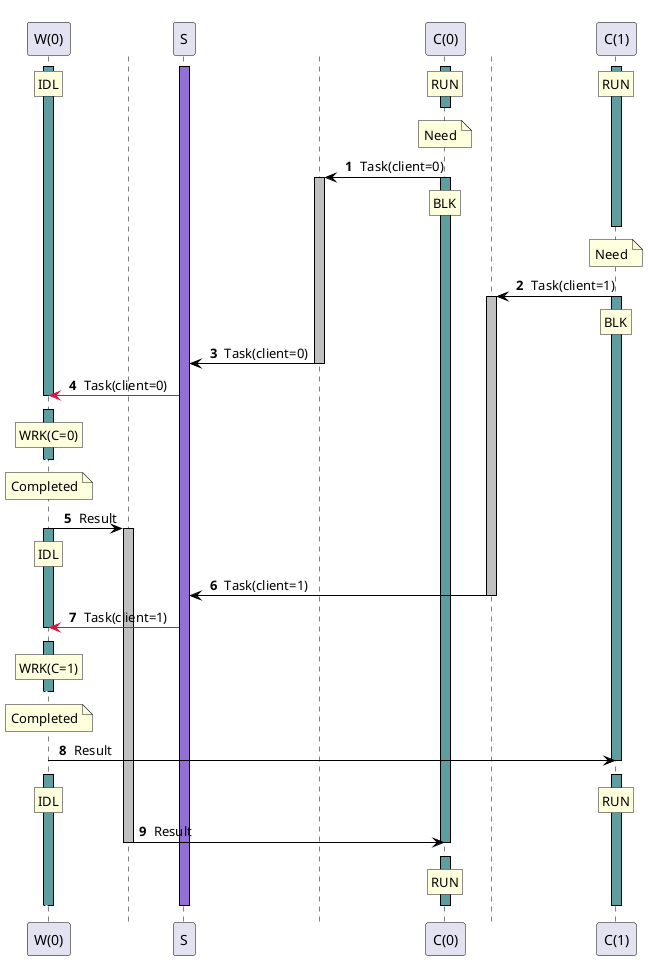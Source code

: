 @startuml
autonumber " <b>#</b> "
skinparam shadowing false
skinparam sequence {
ArrowColor Black
ActorBorderColor Black
LifeLineBorderColor Black
LifeLineBackgroundColor Black
ParticipantBorderColor Black
}
skinparam ControlBorderColor White
skinparam ControlBackgroundColor White
participant "W(0)" as A0 order 10100
activate A0 #CadetBlue
participant "S" as A1 order 110200
activate A1 #MediumPurple
participant "C(0)" as A2 order 210300
activate A2 #CadetBlue
participant "C(1)" as A3 order 220400
activate A3 #CadetBlue
rnote over A0 : IDL
/ rnote over A2 : RUN
/ rnote over A3 : RUN
autonumber stop
[<[#White]-- A0
autonumber resume
deactivate A2
note over A2 : Need
control " " as T0 order 210299
A2 -> T0 : Task(client=0)
activate T0 #Silver
activate A2 #CadetBlue
rnote over A2 : BLK
autonumber stop
[<[#White]-- A0
autonumber resume
deactivate A3
note over A3 : Need
control " " as T1 order 220399
A3 -> T1 : Task(client=1)
activate T1 #Silver
activate A3 #CadetBlue
rnote over A3 : BLK
T0 -> A1 : Task(client=0)
deactivate T0
A1 -[#Crimson]> A0 : Task(client=0)
deactivate A0
autonumber stop
[<[#White]-- A0
autonumber resume
activate A0 #CadetBlue
rnote over A0 : WRK(C=0)
autonumber stop
[<[#White]-- A0
autonumber resume
deactivate A0
note over A0 : Completed
control " " as T2 order 10101
A0 -> T2 : Result
activate T2 #Silver
activate A0 #CadetBlue
rnote over A0 : IDL
T1 -> A1 : Task(client=1)
deactivate T1
A1 -[#Crimson]> A0 : Task(client=1)
deactivate A0
autonumber stop
[<[#White]-- A0
autonumber resume
activate A0 #CadetBlue
rnote over A0 : WRK(C=1)
autonumber stop
[<[#White]-- A0
autonumber resume
deactivate A0
note over A0 : Completed
A0 -> A3 : Result
deactivate A3
autonumber stop
[<[#White]-- A0
autonumber resume
activate A0 #CadetBlue
activate A3 #CadetBlue
rnote over A0 : IDL
/ rnote over A3 : RUN
T2 -> A2 : Result
deactivate T2
deactivate A2
autonumber stop
[<[#White]-- A0
autonumber resume
activate A2 #CadetBlue
rnote over A2 : RUN
autonumber stop
[<[#White]-- A0
autonumber resume
deactivate A0
deactivate A1
deactivate A2
deactivate A3
@enduml
